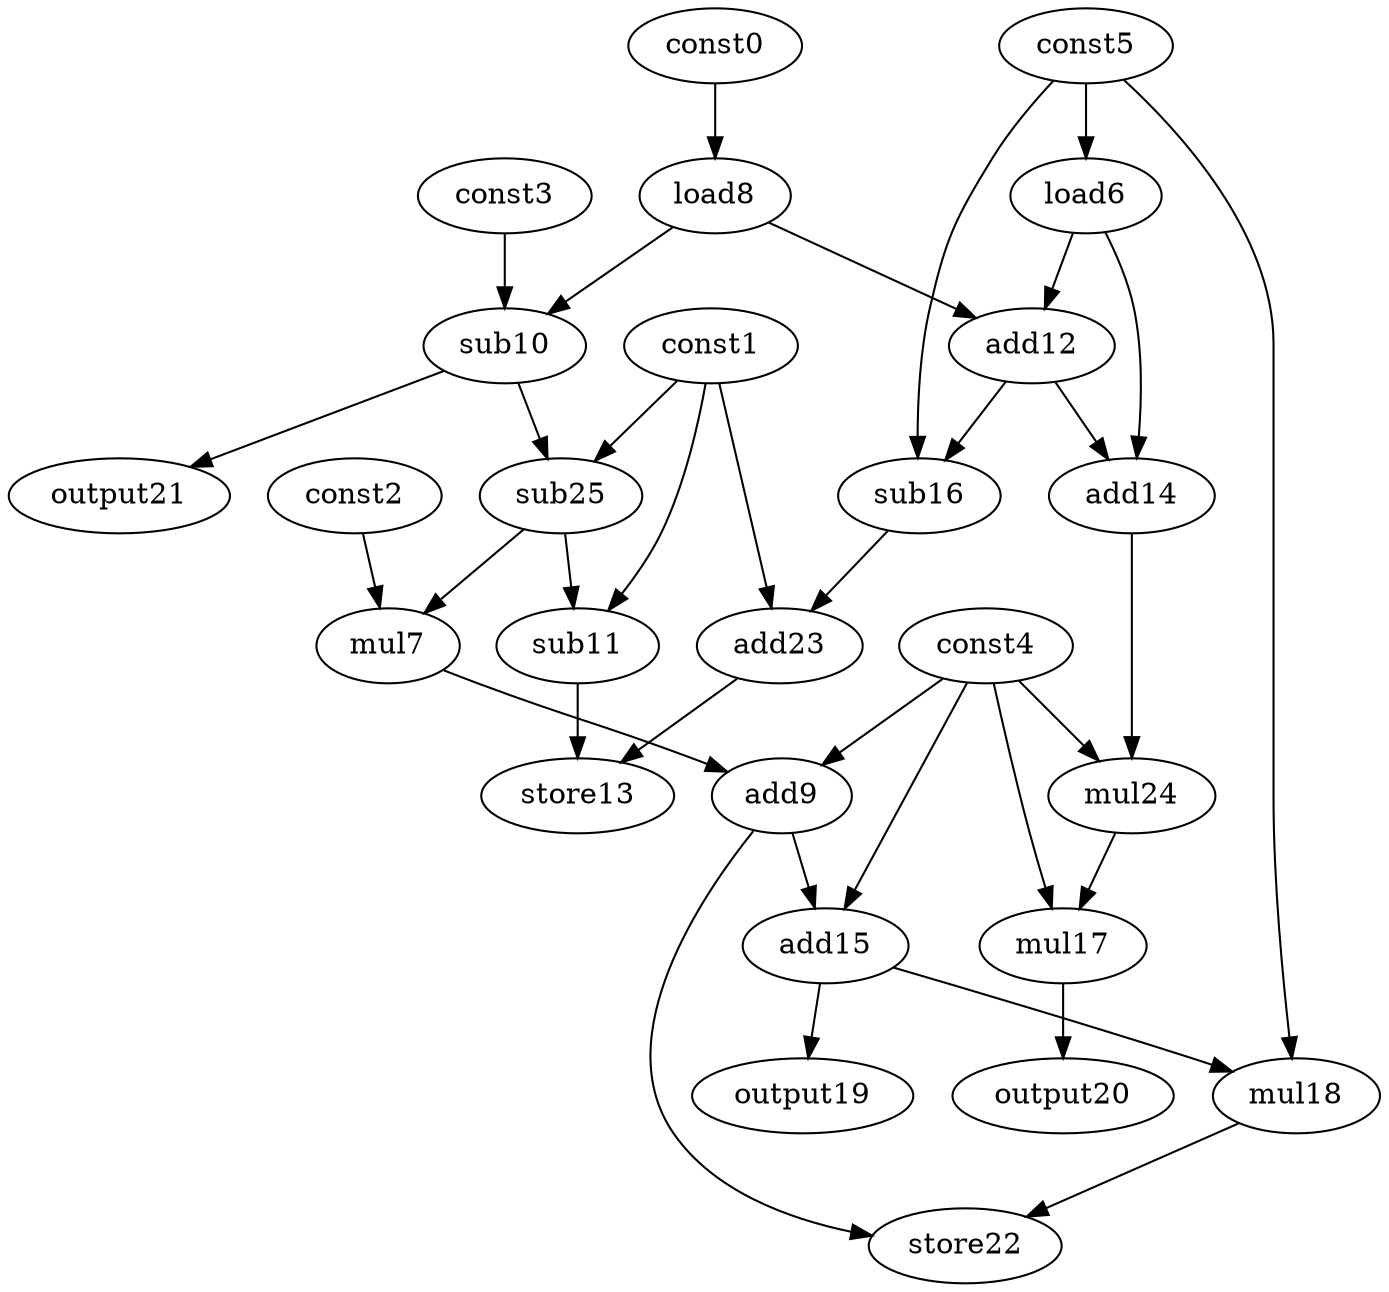 digraph G { 
const0[opcode=const]; 
const1[opcode=const]; 
const2[opcode=const]; 
const3[opcode=const]; 
const4[opcode=const]; 
const5[opcode=const]; 
load6[opcode=load]; 
mul7[opcode=mul]; 
load8[opcode=load]; 
add9[opcode=add]; 
sub10[opcode=sub]; 
sub11[opcode=sub]; 
add12[opcode=add]; 
store13[opcode=store]; 
add14[opcode=add]; 
add15[opcode=add]; 
sub16[opcode=sub]; 
mul17[opcode=mul]; 
mul18[opcode=mul]; 
output19[opcode=output]; 
output20[opcode=output]; 
output21[opcode=output]; 
store22[opcode=store]; 
add23[opcode=add]; 
mul24[opcode=mul]; 
sub25[opcode=sub]; 
const5->load6[operand=0];
const0->load8[operand=0];
load8->sub10[operand=0];
const3->sub10[operand=1];
load8->add12[operand=0];
load6->add12[operand=1];
add12->add14[operand=0];
load6->add14[operand=1];
add12->sub16[operand=0];
const5->sub16[operand=1];
sub10->output21[operand=0];
const1->sub25[operand=0];
sub10->sub25[operand=1];
sub25->mul7[operand=0];
const2->mul7[operand=1];
const1->sub11[operand=0];
sub25->sub11[operand=1];
sub16->add23[operand=0];
const1->add23[operand=1];
const4->mul24[operand=0];
add14->mul24[operand=1];
const4->add9[operand=0];
mul7->add9[operand=1];
sub11->store13[operand=0];
add23->store13[operand=1];
mul24->mul17[operand=0];
const4->mul17[operand=1];
add9->add15[operand=0];
const4->add15[operand=1];
mul17->output20[operand=0];
const5->mul18[operand=0];
add15->mul18[operand=1];
add15->output19[operand=0];
add9->store22[operand=0];
mul18->store22[operand=1];
}
